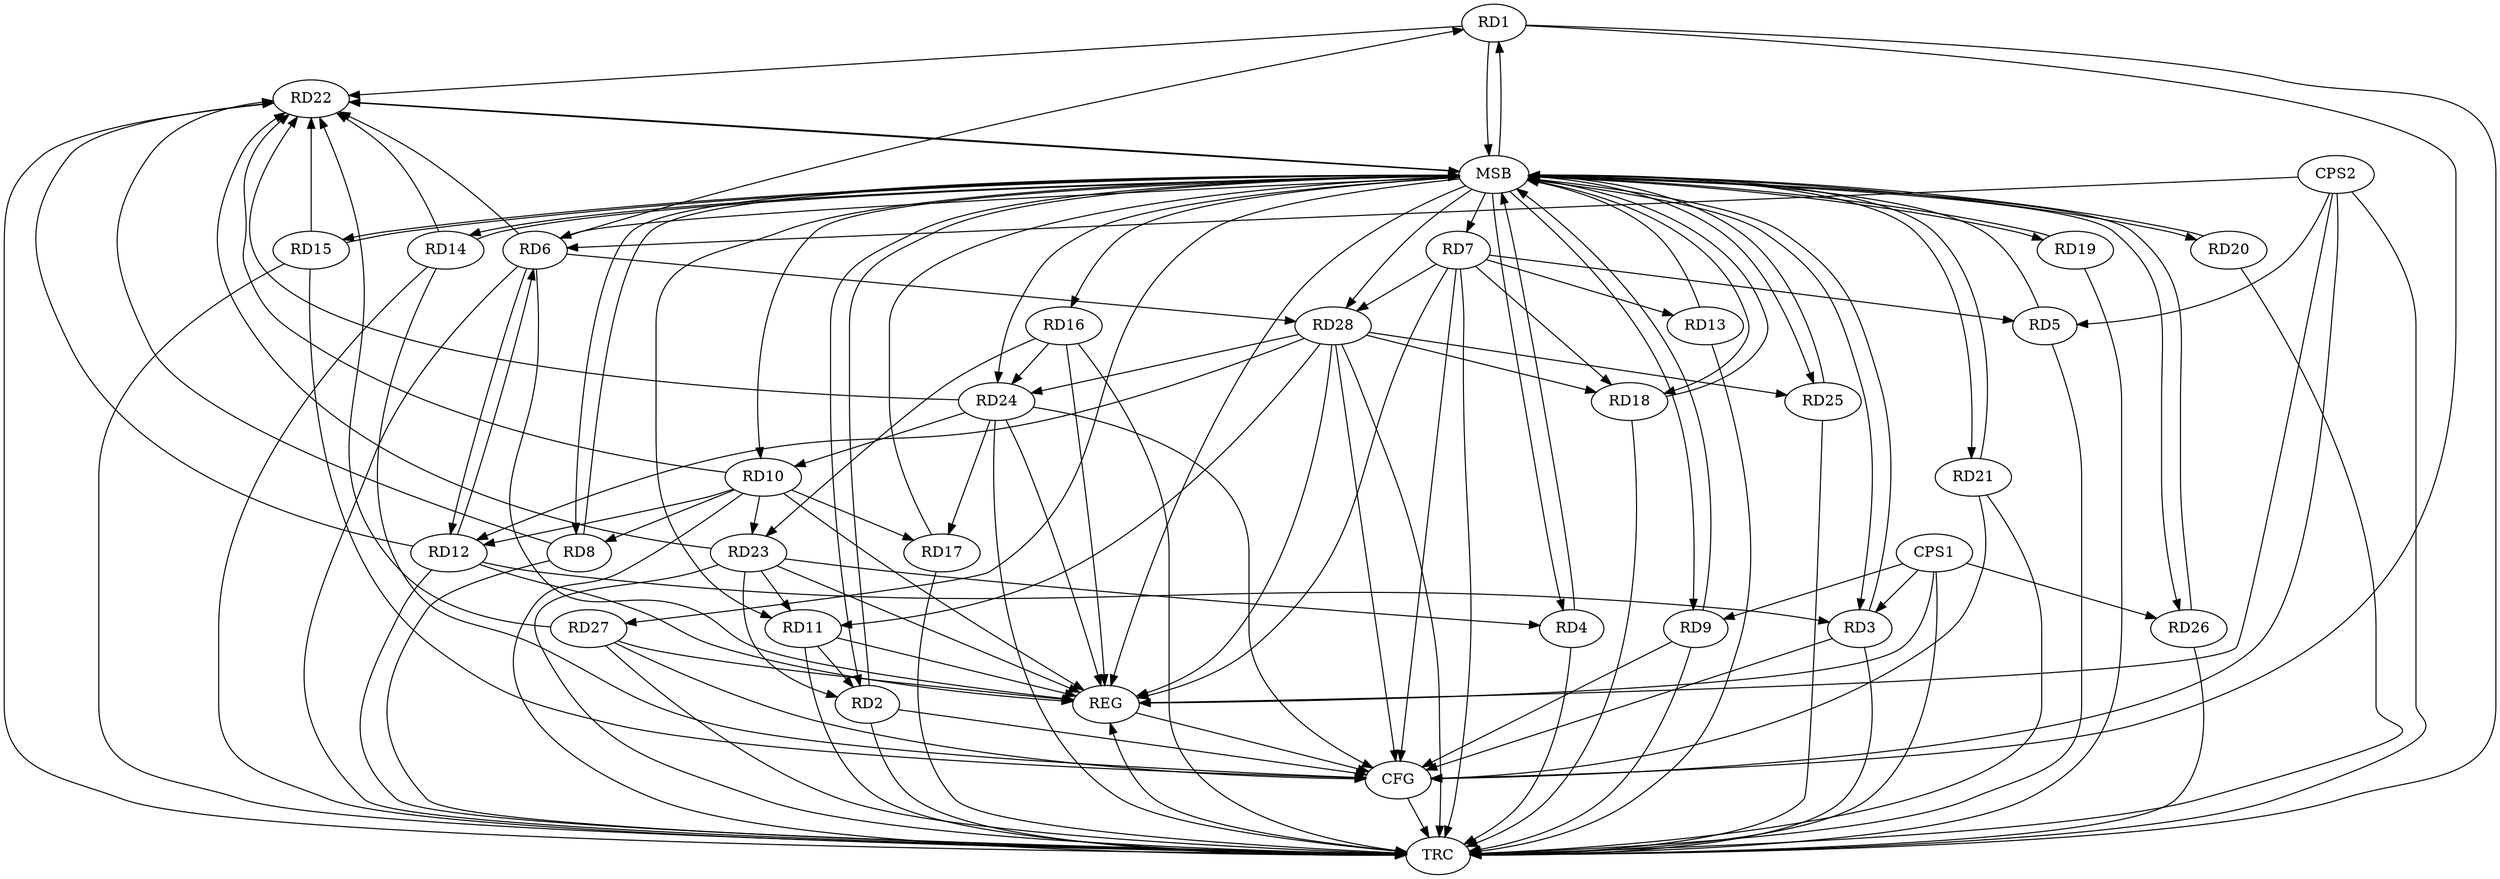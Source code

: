 strict digraph G {
  RD1 [ label="RD1" ];
  RD2 [ label="RD2" ];
  RD3 [ label="RD3" ];
  RD4 [ label="RD4" ];
  RD5 [ label="RD5" ];
  RD6 [ label="RD6" ];
  RD7 [ label="RD7" ];
  RD8 [ label="RD8" ];
  RD9 [ label="RD9" ];
  RD10 [ label="RD10" ];
  RD11 [ label="RD11" ];
  RD12 [ label="RD12" ];
  RD13 [ label="RD13" ];
  RD14 [ label="RD14" ];
  RD15 [ label="RD15" ];
  RD16 [ label="RD16" ];
  RD17 [ label="RD17" ];
  RD18 [ label="RD18" ];
  RD19 [ label="RD19" ];
  RD20 [ label="RD20" ];
  RD21 [ label="RD21" ];
  RD22 [ label="RD22" ];
  RD23 [ label="RD23" ];
  RD24 [ label="RD24" ];
  RD25 [ label="RD25" ];
  RD26 [ label="RD26" ];
  RD27 [ label="RD27" ];
  RD28 [ label="RD28" ];
  CPS1 [ label="CPS1" ];
  CPS2 [ label="CPS2" ];
  REG [ label="REG" ];
  MSB [ label="MSB" ];
  CFG [ label="CFG" ];
  TRC [ label="TRC" ];
  RD6 -> RD1;
  RD11 -> RD2;
  RD23 -> RD2;
  RD12 -> RD3;
  RD23 -> RD4;
  RD7 -> RD5;
  RD6 -> RD12;
  RD12 -> RD6;
  RD6 -> RD22;
  RD6 -> RD28;
  RD7 -> RD13;
  RD7 -> RD18;
  RD7 -> RD28;
  RD10 -> RD8;
  RD10 -> RD12;
  RD10 -> RD17;
  RD10 -> RD22;
  RD10 -> RD23;
  RD24 -> RD10;
  RD23 -> RD11;
  RD28 -> RD11;
  RD28 -> RD12;
  RD16 -> RD23;
  RD16 -> RD24;
  RD24 -> RD17;
  RD28 -> RD18;
  RD23 -> RD22;
  RD28 -> RD24;
  RD28 -> RD25;
  CPS1 -> RD3;
  CPS1 -> RD9;
  CPS1 -> RD26;
  CPS2 -> RD5;
  CPS2 -> RD6;
  RD6 -> REG;
  RD7 -> REG;
  RD10 -> REG;
  RD11 -> REG;
  RD12 -> REG;
  RD16 -> REG;
  RD23 -> REG;
  RD24 -> REG;
  RD27 -> REG;
  RD28 -> REG;
  CPS1 -> REG;
  CPS2 -> REG;
  RD1 -> MSB;
  MSB -> RD3;
  MSB -> RD4;
  MSB -> RD10;
  MSB -> RD19;
  MSB -> RD20;
  MSB -> REG;
  RD2 -> MSB;
  MSB -> RD14;
  MSB -> RD15;
  RD3 -> MSB;
  RD4 -> MSB;
  MSB -> RD25;
  MSB -> RD26;
  RD5 -> MSB;
  MSB -> RD1;
  MSB -> RD21;
  MSB -> RD22;
  RD8 -> MSB;
  RD9 -> MSB;
  RD13 -> MSB;
  MSB -> RD2;
  MSB -> RD6;
  RD14 -> MSB;
  MSB -> RD28;
  RD15 -> MSB;
  RD17 -> MSB;
  MSB -> RD16;
  MSB -> RD27;
  RD18 -> MSB;
  MSB -> RD7;
  RD19 -> MSB;
  MSB -> RD9;
  MSB -> RD24;
  RD20 -> MSB;
  MSB -> RD11;
  RD21 -> MSB;
  RD22 -> MSB;
  RD25 -> MSB;
  MSB -> RD8;
  MSB -> RD18;
  RD26 -> MSB;
  RD24 -> CFG;
  RD21 -> CFG;
  RD2 -> CFG;
  RD28 -> CFG;
  RD9 -> CFG;
  RD7 -> CFG;
  RD14 -> CFG;
  CPS2 -> CFG;
  RD27 -> CFG;
  RD15 -> CFG;
  RD3 -> CFG;
  RD1 -> CFG;
  REG -> CFG;
  RD1 -> TRC;
  RD2 -> TRC;
  RD3 -> TRC;
  RD4 -> TRC;
  RD5 -> TRC;
  RD6 -> TRC;
  RD7 -> TRC;
  RD8 -> TRC;
  RD9 -> TRC;
  RD10 -> TRC;
  RD11 -> TRC;
  RD12 -> TRC;
  RD13 -> TRC;
  RD14 -> TRC;
  RD15 -> TRC;
  RD16 -> TRC;
  RD17 -> TRC;
  RD18 -> TRC;
  RD19 -> TRC;
  RD20 -> TRC;
  RD21 -> TRC;
  RD22 -> TRC;
  RD23 -> TRC;
  RD24 -> TRC;
  RD25 -> TRC;
  RD26 -> TRC;
  RD27 -> TRC;
  RD28 -> TRC;
  CPS1 -> TRC;
  CPS2 -> TRC;
  CFG -> TRC;
  TRC -> REG;
  RD27 -> RD22;
  RD24 -> RD22;
  RD1 -> RD22;
  RD15 -> RD22;
  RD12 -> RD22;
  RD8 -> RD22;
  RD14 -> RD22;
}
